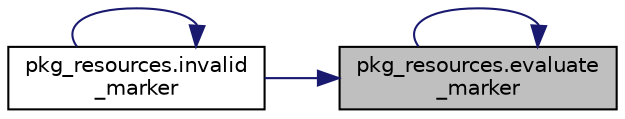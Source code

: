 digraph "pkg_resources.evaluate_marker"
{
 // LATEX_PDF_SIZE
  edge [fontname="Helvetica",fontsize="10",labelfontname="Helvetica",labelfontsize="10"];
  node [fontname="Helvetica",fontsize="10",shape=record];
  rankdir="RL";
  Node1 [label="pkg_resources.evaluate\l_marker",height=0.2,width=0.4,color="black", fillcolor="grey75", style="filled", fontcolor="black",tooltip=" "];
  Node1 -> Node1 [dir="back",color="midnightblue",fontsize="10",style="solid",fontname="Helvetica"];
  Node1 -> Node2 [dir="back",color="midnightblue",fontsize="10",style="solid",fontname="Helvetica"];
  Node2 [label="pkg_resources.invalid\l_marker",height=0.2,width=0.4,color="black", fillcolor="white", style="filled",URL="$d0/de1/namespacepkg__resources.html#aeb46162da9479c499b4bac06b6ed557a",tooltip=" "];
  Node2 -> Node2 [dir="back",color="midnightblue",fontsize="10",style="solid",fontname="Helvetica"];
}
